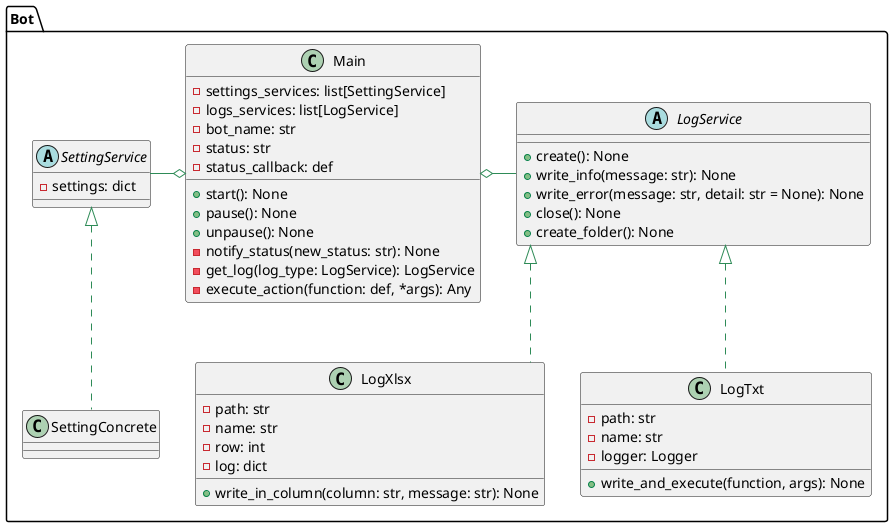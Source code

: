@startuml  
skinparam {
    linetype ortho
    ArrowColor SeaGreen
}

package Bot{
    class Main{
        - settings_services: list[SettingService]
        - logs_services: list[LogService]
        - bot_name: str
        - status: str
        - status_callback: def
        + start(): None
        + pause(): None
        + unpause(): None
        - notify_status(new_status: str): None
        - get_log(log_type: LogService): LogService
        - execute_action(function: def, *args): Any
    }

    abstract SettingService{
        - settings: dict
    }
    class SettingConcrete{}

    abstract LogService{
        + create(): None
        + write_info(message: str): None
        + write_error(message: str, detail: str = None): None
        + close(): None
        + create_folder(): None
    }

    class LogTxt{
        - path: str
        - name: str
        - logger: Logger

        + write_and_execute(function, args): None
    }

    class LogXlsx{
        - path: str
        - name: str
        - row: int
        - log: dict

        + write_in_column(column: str, message: str): None
    }
}

Main o-left- SettingService
Main o-right- LogService

SettingService <|.. SettingConcrete
LogService <|.. LogTxt
LogService <|.. LogXlsx

@enduml 